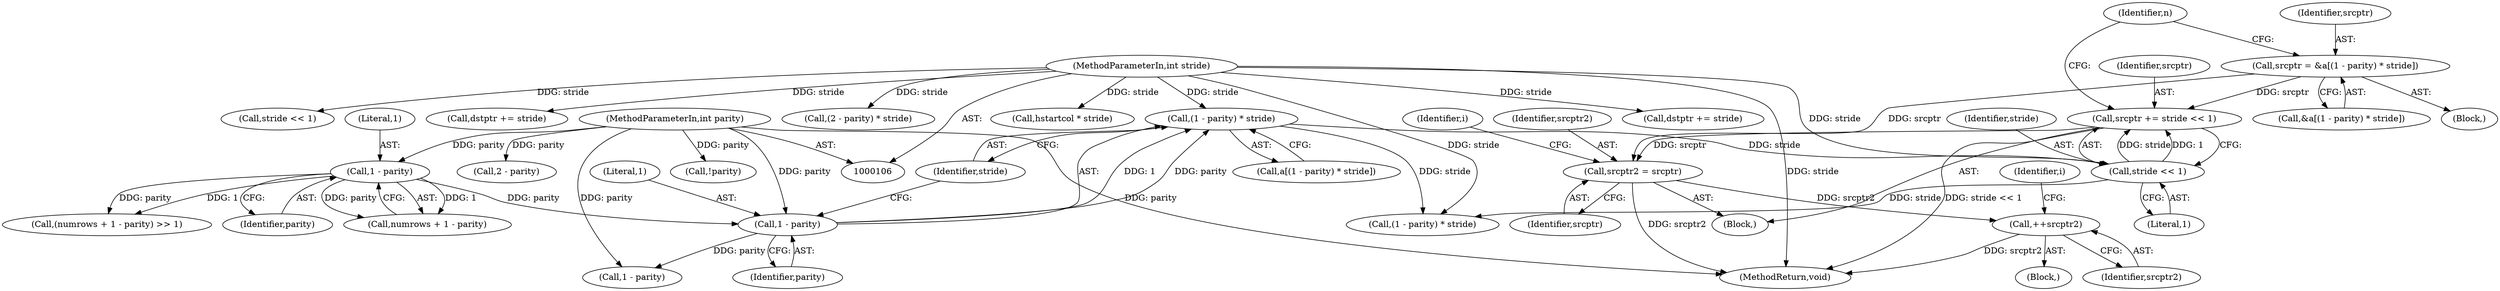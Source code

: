 digraph "0_jasper_4a59cfaf9ab3d48fca4a15c0d2674bf7138e3d1a_2@pointer" {
"1000216" [label="(Call,srcptr += stride << 1)"];
"1000218" [label="(Call,stride << 1)"];
"1000177" [label="(Call,(1 - parity) * stride)"];
"1000178" [label="(Call,1 - parity)"];
"1000157" [label="(Call,1 - parity)"];
"1000111" [label="(MethodParameterIn,int parity)"];
"1000110" [label="(MethodParameterIn,int stride)"];
"1000172" [label="(Call,srcptr = &a[(1 - parity) * stride])"];
"1000191" [label="(Call,srcptr2 = srcptr)"];
"1000211" [label="(Call,++srcptr2)"];
"1000285" [label="(Call,stride << 1)"];
"1000226" [label="(Call,(1 - parity) * stride)"];
"1000111" [label="(MethodParameterIn,int parity)"];
"1000247" [label="(Call,!parity)"];
"1000220" [label="(Literal,1)"];
"1000219" [label="(Identifier,stride)"];
"1000179" [label="(Literal,1)"];
"1000151" [label="(Block,)"];
"1000157" [label="(Call,1 - parity)"];
"1000237" [label="(Call,2 - parity)"];
"1000333" [label="(Call,dstptr += stride)"];
"1000110" [label="(MethodParameterIn,int stride)"];
"1000180" [label="(Identifier,parity)"];
"1000196" [label="(Identifier,i)"];
"1000212" [label="(Identifier,srcptr2)"];
"1000174" [label="(Call,&a[(1 - parity) * stride])"];
"1000236" [label="(Call,(2 - parity) * stride)"];
"1000293" [label="(Call,hstartcol * stride)"];
"1000178" [label="(Call,1 - parity)"];
"1000193" [label="(Identifier,srcptr)"];
"1000191" [label="(Call,srcptr2 = srcptr)"];
"1000173" [label="(Identifier,srcptr)"];
"1000346" [label="(MethodReturn,void)"];
"1000187" [label="(Block,)"];
"1000211" [label="(Call,++srcptr2)"];
"1000227" [label="(Call,1 - parity)"];
"1000216" [label="(Call,srcptr += stride << 1)"];
"1000159" [label="(Identifier,parity)"];
"1000175" [label="(Call,a[(1 - parity) * stride])"];
"1000172" [label="(Call,srcptr = &a[(1 - parity) * stride])"];
"1000217" [label="(Identifier,srcptr)"];
"1000192" [label="(Identifier,srcptr2)"];
"1000158" [label="(Literal,1)"];
"1000280" [label="(Call,dstptr += stride)"];
"1000218" [label="(Call,stride << 1)"];
"1000185" [label="(Identifier,n)"];
"1000181" [label="(Identifier,stride)"];
"1000203" [label="(Block,)"];
"1000177" [label="(Call,(1 - parity) * stride)"];
"1000155" [label="(Call,numrows + 1 - parity)"];
"1000202" [label="(Identifier,i)"];
"1000154" [label="(Call,(numrows + 1 - parity) >> 1)"];
"1000216" -> "1000187"  [label="AST: "];
"1000216" -> "1000218"  [label="CFG: "];
"1000217" -> "1000216"  [label="AST: "];
"1000218" -> "1000216"  [label="AST: "];
"1000185" -> "1000216"  [label="CFG: "];
"1000216" -> "1000346"  [label="DDG: stride << 1"];
"1000216" -> "1000191"  [label="DDG: srcptr"];
"1000218" -> "1000216"  [label="DDG: stride"];
"1000218" -> "1000216"  [label="DDG: 1"];
"1000172" -> "1000216"  [label="DDG: srcptr"];
"1000218" -> "1000220"  [label="CFG: "];
"1000219" -> "1000218"  [label="AST: "];
"1000220" -> "1000218"  [label="AST: "];
"1000177" -> "1000218"  [label="DDG: stride"];
"1000110" -> "1000218"  [label="DDG: stride"];
"1000218" -> "1000226"  [label="DDG: stride"];
"1000177" -> "1000175"  [label="AST: "];
"1000177" -> "1000181"  [label="CFG: "];
"1000178" -> "1000177"  [label="AST: "];
"1000181" -> "1000177"  [label="AST: "];
"1000175" -> "1000177"  [label="CFG: "];
"1000178" -> "1000177"  [label="DDG: 1"];
"1000178" -> "1000177"  [label="DDG: parity"];
"1000110" -> "1000177"  [label="DDG: stride"];
"1000177" -> "1000226"  [label="DDG: stride"];
"1000178" -> "1000180"  [label="CFG: "];
"1000179" -> "1000178"  [label="AST: "];
"1000180" -> "1000178"  [label="AST: "];
"1000181" -> "1000178"  [label="CFG: "];
"1000157" -> "1000178"  [label="DDG: parity"];
"1000111" -> "1000178"  [label="DDG: parity"];
"1000178" -> "1000227"  [label="DDG: parity"];
"1000157" -> "1000155"  [label="AST: "];
"1000157" -> "1000159"  [label="CFG: "];
"1000158" -> "1000157"  [label="AST: "];
"1000159" -> "1000157"  [label="AST: "];
"1000155" -> "1000157"  [label="CFG: "];
"1000157" -> "1000154"  [label="DDG: 1"];
"1000157" -> "1000154"  [label="DDG: parity"];
"1000157" -> "1000155"  [label="DDG: 1"];
"1000157" -> "1000155"  [label="DDG: parity"];
"1000111" -> "1000157"  [label="DDG: parity"];
"1000111" -> "1000106"  [label="AST: "];
"1000111" -> "1000346"  [label="DDG: parity"];
"1000111" -> "1000227"  [label="DDG: parity"];
"1000111" -> "1000237"  [label="DDG: parity"];
"1000111" -> "1000247"  [label="DDG: parity"];
"1000110" -> "1000106"  [label="AST: "];
"1000110" -> "1000346"  [label="DDG: stride"];
"1000110" -> "1000226"  [label="DDG: stride"];
"1000110" -> "1000236"  [label="DDG: stride"];
"1000110" -> "1000280"  [label="DDG: stride"];
"1000110" -> "1000285"  [label="DDG: stride"];
"1000110" -> "1000293"  [label="DDG: stride"];
"1000110" -> "1000333"  [label="DDG: stride"];
"1000172" -> "1000151"  [label="AST: "];
"1000172" -> "1000174"  [label="CFG: "];
"1000173" -> "1000172"  [label="AST: "];
"1000174" -> "1000172"  [label="AST: "];
"1000185" -> "1000172"  [label="CFG: "];
"1000172" -> "1000191"  [label="DDG: srcptr"];
"1000191" -> "1000187"  [label="AST: "];
"1000191" -> "1000193"  [label="CFG: "];
"1000192" -> "1000191"  [label="AST: "];
"1000193" -> "1000191"  [label="AST: "];
"1000196" -> "1000191"  [label="CFG: "];
"1000191" -> "1000346"  [label="DDG: srcptr2"];
"1000191" -> "1000211"  [label="DDG: srcptr2"];
"1000211" -> "1000203"  [label="AST: "];
"1000211" -> "1000212"  [label="CFG: "];
"1000212" -> "1000211"  [label="AST: "];
"1000202" -> "1000211"  [label="CFG: "];
"1000211" -> "1000346"  [label="DDG: srcptr2"];
}

